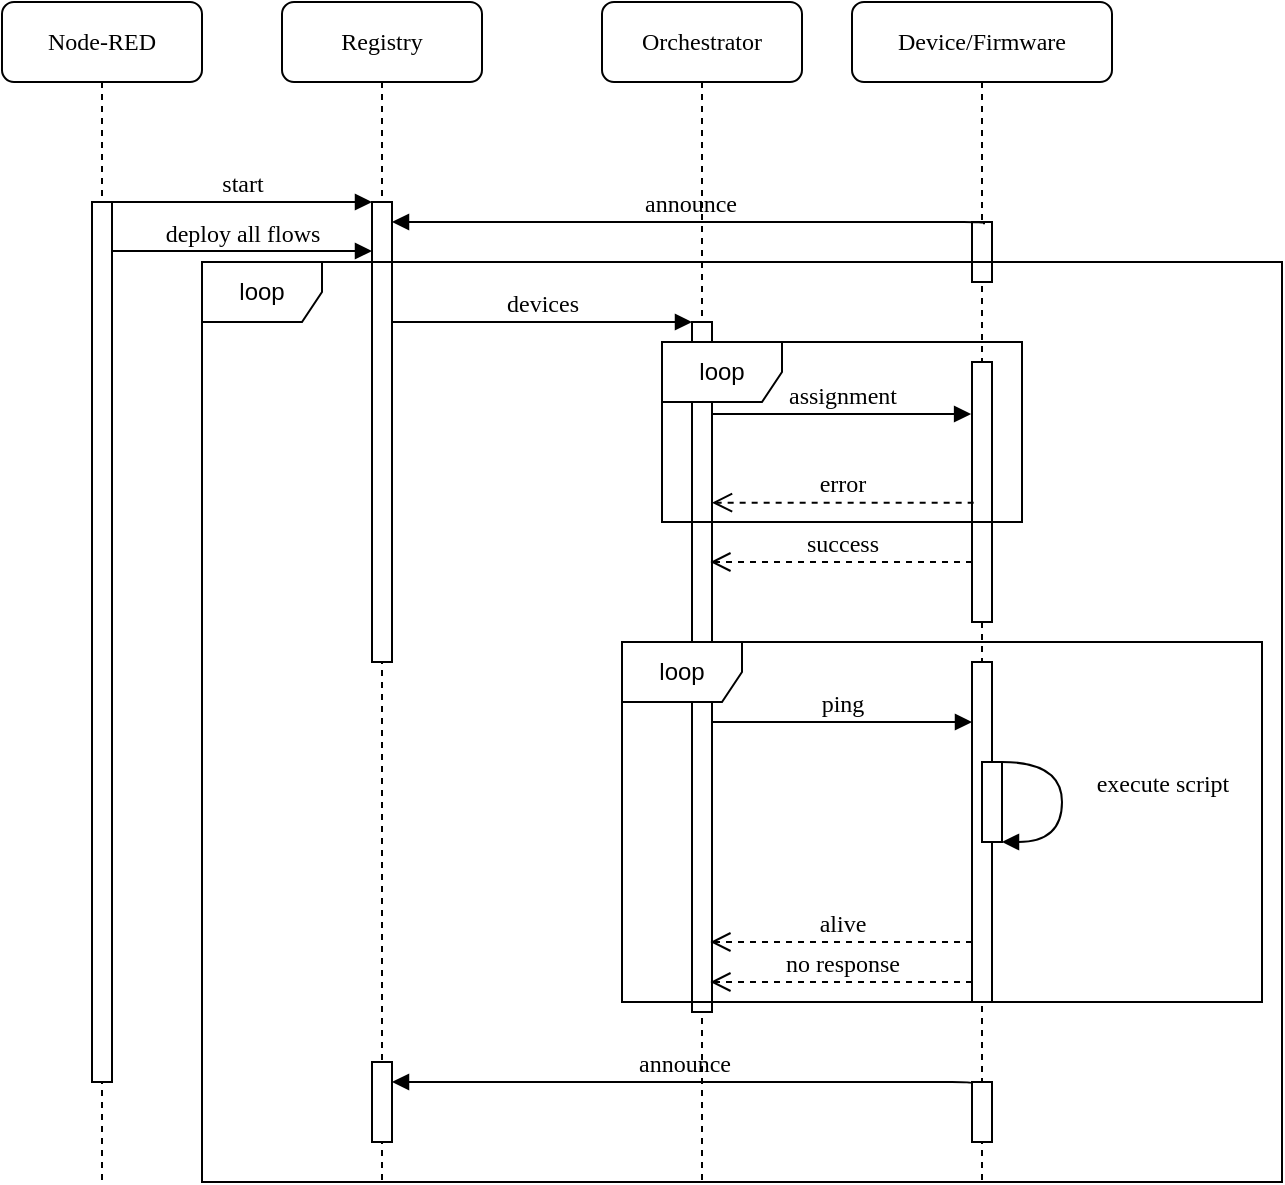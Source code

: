 <mxfile version="13.3.9" type="device"><diagram name="Page-1" id="13e1069c-82ec-6db2-03f1-153e76fe0fe0"><mxGraphModel dx="1422" dy="749" grid="1" gridSize="10" guides="1" tooltips="1" connect="1" arrows="1" fold="1" page="1" pageScale="1" pageWidth="1100" pageHeight="850" background="#ffffff" math="0" shadow="0"><root><mxCell id="0"/><mxCell id="1" parent="0"/><mxCell id="7baba1c4bc27f4b0-2" value="Registry" style="shape=umlLifeline;perimeter=lifelinePerimeter;whiteSpace=wrap;html=1;container=1;collapsible=0;recursiveResize=0;outlineConnect=0;rounded=1;shadow=0;comic=0;labelBackgroundColor=none;strokeWidth=1;fontFamily=Verdana;fontSize=12;align=center;" parent="1" vertex="1"><mxGeometry x="240" y="80" width="100" height="590" as="geometry"/></mxCell><mxCell id="7baba1c4bc27f4b0-10" value="" style="html=1;points=[];perimeter=orthogonalPerimeter;rounded=0;shadow=0;comic=0;labelBackgroundColor=none;strokeWidth=1;fontFamily=Verdana;fontSize=12;align=center;" parent="7baba1c4bc27f4b0-2" vertex="1"><mxGeometry x="45" y="100" width="10" height="230" as="geometry"/></mxCell><mxCell id="_u1A-wuztvYLbMrq7-VR-17" value="" style="html=1;points=[];perimeter=orthogonalPerimeter;rounded=0;shadow=0;comic=0;labelBackgroundColor=none;strokeWidth=1;fontFamily=Verdana;fontSize=12;align=center;" parent="7baba1c4bc27f4b0-2" vertex="1"><mxGeometry x="45" y="530" width="10" height="40" as="geometry"/></mxCell><mxCell id="7baba1c4bc27f4b0-3" value="Orchestrator" style="shape=umlLifeline;perimeter=lifelinePerimeter;whiteSpace=wrap;html=1;container=1;collapsible=0;recursiveResize=0;outlineConnect=0;rounded=1;shadow=0;comic=0;labelBackgroundColor=none;strokeWidth=1;fontFamily=Verdana;fontSize=12;align=center;" parent="1" vertex="1"><mxGeometry x="400" y="80" width="100" height="590" as="geometry"/></mxCell><mxCell id="7baba1c4bc27f4b0-13" value="" style="html=1;points=[];perimeter=orthogonalPerimeter;rounded=0;shadow=0;comic=0;labelBackgroundColor=none;strokeWidth=1;fontFamily=Verdana;fontSize=12;align=center;" parent="7baba1c4bc27f4b0-3" vertex="1"><mxGeometry x="45" y="160" width="10" height="160" as="geometry"/></mxCell><mxCell id="_u1A-wuztvYLbMrq7-VR-6" value="" style="html=1;points=[];perimeter=orthogonalPerimeter;rounded=0;shadow=0;comic=0;labelBackgroundColor=none;strokeWidth=1;fontFamily=Verdana;fontSize=12;align=center;" parent="7baba1c4bc27f4b0-3" vertex="1"><mxGeometry x="45" y="345" width="10" height="160" as="geometry"/></mxCell><mxCell id="7baba1c4bc27f4b0-4" value="Device/Firmware" style="shape=umlLifeline;perimeter=lifelinePerimeter;whiteSpace=wrap;html=1;container=1;collapsible=0;recursiveResize=0;outlineConnect=0;rounded=1;shadow=0;comic=0;labelBackgroundColor=none;strokeWidth=1;fontFamily=Verdana;fontSize=12;align=center;" parent="1" vertex="1"><mxGeometry x="525" y="80" width="130" height="590" as="geometry"/></mxCell><mxCell id="7baba1c4bc27f4b0-34" value="" style="html=1;points=[];perimeter=orthogonalPerimeter;rounded=0;shadow=0;comic=0;labelBackgroundColor=none;strokeWidth=1;fontFamily=Verdana;fontSize=12;align=center;" parent="7baba1c4bc27f4b0-4" vertex="1"><mxGeometry x="60" y="180" width="10" height="130" as="geometry"/></mxCell><mxCell id="7baba1c4bc27f4b0-22" value="" style="html=1;points=[];perimeter=orthogonalPerimeter;rounded=0;shadow=0;comic=0;labelBackgroundColor=none;strokeWidth=1;fontFamily=Verdana;fontSize=12;align=center;" parent="7baba1c4bc27f4b0-4" vertex="1"><mxGeometry x="60" y="330" width="10" height="170" as="geometry"/></mxCell><mxCell id="7baba1c4bc27f4b0-37" value="" style="html=1;points=[];perimeter=orthogonalPerimeter;rounded=0;shadow=0;comic=0;labelBackgroundColor=none;strokeWidth=1;fontFamily=Verdana;fontSize=12;align=center;" parent="7baba1c4bc27f4b0-4" vertex="1"><mxGeometry x="65" y="380" width="10" height="40" as="geometry"/></mxCell><mxCell id="7baba1c4bc27f4b0-39" value="execute script" style="html=1;verticalAlign=bottom;endArrow=block;labelBackgroundColor=none;fontFamily=Verdana;fontSize=12;elbow=vertical;edgeStyle=orthogonalEdgeStyle;curved=1;exitX=1;exitY=0;exitDx=0;exitDy=0;exitPerimeter=0;" parent="7baba1c4bc27f4b0-4" source="7baba1c4bc27f4b0-37" edge="1"><mxGeometry x="0.4" y="-54" relative="1" as="geometry"><mxPoint x="70.333" y="391" as="sourcePoint"/><mxPoint x="75" y="420" as="targetPoint"/><Array as="points"><mxPoint x="105" y="380"/><mxPoint x="105" y="420"/></Array><mxPoint x="50" y="34" as="offset"/></mxGeometry></mxCell><mxCell id="_u1A-wuztvYLbMrq7-VR-15" value="" style="html=1;points=[];perimeter=orthogonalPerimeter;rounded=0;shadow=0;comic=0;labelBackgroundColor=none;strokeWidth=1;fontFamily=Verdana;fontSize=12;align=center;" parent="7baba1c4bc27f4b0-4" vertex="1"><mxGeometry x="60" y="540" width="10" height="30" as="geometry"/></mxCell><mxCell id="7baba1c4bc27f4b0-8" value="Node-RED" style="shape=umlLifeline;perimeter=lifelinePerimeter;whiteSpace=wrap;html=1;container=1;collapsible=0;recursiveResize=0;outlineConnect=0;rounded=1;shadow=0;comic=0;labelBackgroundColor=none;strokeWidth=1;fontFamily=Verdana;fontSize=12;align=center;" parent="1" vertex="1"><mxGeometry x="100" y="80" width="100" height="590" as="geometry"/></mxCell><mxCell id="7baba1c4bc27f4b0-9" value="" style="html=1;points=[];perimeter=orthogonalPerimeter;rounded=0;shadow=0;comic=0;labelBackgroundColor=none;strokeWidth=1;fontFamily=Verdana;fontSize=12;align=center;" parent="7baba1c4bc27f4b0-8" vertex="1"><mxGeometry x="45" y="100" width="10" height="440" as="geometry"/></mxCell><mxCell id="7baba1c4bc27f4b0-16" value="" style="html=1;points=[];perimeter=orthogonalPerimeter;rounded=0;shadow=0;comic=0;labelBackgroundColor=none;strokeWidth=1;fontFamily=Verdana;fontSize=12;align=center;" parent="1" vertex="1"><mxGeometry x="585" y="190" width="10" height="30" as="geometry"/></mxCell><mxCell id="7baba1c4bc27f4b0-17" value="assignment" style="html=1;verticalAlign=bottom;endArrow=block;labelBackgroundColor=none;fontFamily=Verdana;fontSize=12;edgeStyle=elbowEdgeStyle;elbow=vertical;entryX=-0.045;entryY=0.202;entryDx=0;entryDy=0;entryPerimeter=0;" parent="1" source="7baba1c4bc27f4b0-13" target="7baba1c4bc27f4b0-34" edge="1"><mxGeometry x="1" y="-65" relative="1" as="geometry"><mxPoint x="510" y="220" as="sourcePoint"/><Array as="points"><mxPoint x="530" y="286"/></Array><mxPoint x="580" y="286" as="targetPoint"/><mxPoint as="offset"/></mxGeometry></mxCell><mxCell id="7baba1c4bc27f4b0-11" value="start" style="html=1;verticalAlign=bottom;endArrow=block;entryX=0;entryY=0;labelBackgroundColor=none;fontFamily=Verdana;fontSize=12;edgeStyle=elbowEdgeStyle;elbow=vertical;" parent="1" source="7baba1c4bc27f4b0-9" target="7baba1c4bc27f4b0-10" edge="1"><mxGeometry relative="1" as="geometry"><mxPoint x="220" y="190" as="sourcePoint"/></mxGeometry></mxCell><mxCell id="7baba1c4bc27f4b0-14" value="devices" style="html=1;verticalAlign=bottom;endArrow=block;entryX=0;entryY=0;labelBackgroundColor=none;fontFamily=Verdana;fontSize=12;edgeStyle=elbowEdgeStyle;elbow=vertical;" parent="1" source="7baba1c4bc27f4b0-10" target="7baba1c4bc27f4b0-13" edge="1"><mxGeometry relative="1" as="geometry"><mxPoint x="370" y="200" as="sourcePoint"/></mxGeometry></mxCell><mxCell id="_u1A-wuztvYLbMrq7-VR-1" value="announce" style="html=1;verticalAlign=bottom;endArrow=block;labelBackgroundColor=none;fontFamily=Verdana;fontSize=12;edgeStyle=elbowEdgeStyle;elbow=vertical;exitX=0.6;exitY=0.005;exitDx=0;exitDy=0;exitPerimeter=0;" parent="1" target="7baba1c4bc27f4b0-10" edge="1"><mxGeometry relative="1" as="geometry"><mxPoint x="591" y="191.1" as="sourcePoint"/><mxPoint x="300" y="190" as="targetPoint"/><Array as="points"><mxPoint x="570" y="190"/></Array></mxGeometry></mxCell><mxCell id="_u1A-wuztvYLbMrq7-VR-3" value="error" style="html=1;verticalAlign=bottom;endArrow=open;dashed=1;endSize=8;exitX=0.083;exitY=0.541;labelBackgroundColor=none;fontFamily=Verdana;fontSize=12;exitDx=0;exitDy=0;exitPerimeter=0;" parent="1" source="7baba1c4bc27f4b0-34" target="7baba1c4bc27f4b0-13" edge="1"><mxGeometry relative="1" as="geometry"><mxPoint x="460" y="330" as="targetPoint"/><mxPoint x="590" y="424" as="sourcePoint"/></mxGeometry></mxCell><mxCell id="_u1A-wuztvYLbMrq7-VR-4" value="success" style="html=1;verticalAlign=bottom;endArrow=open;dashed=1;endSize=8;exitX=0.083;exitY=0.541;labelBackgroundColor=none;fontFamily=Verdana;fontSize=12;exitDx=0;exitDy=0;exitPerimeter=0;" parent="1" edge="1"><mxGeometry relative="1" as="geometry"><mxPoint x="454.17" y="360.0" as="targetPoint"/><mxPoint x="585.0" y="360.0" as="sourcePoint"/></mxGeometry></mxCell><mxCell id="_u1A-wuztvYLbMrq7-VR-7" value="deploy all flows" style="html=1;verticalAlign=bottom;endArrow=block;labelBackgroundColor=none;fontFamily=Verdana;fontSize=12;edgeStyle=elbowEdgeStyle;elbow=vertical;entryX=0;entryY=0.107;entryDx=0;entryDy=0;entryPerimeter=0;" parent="1" source="7baba1c4bc27f4b0-9" target="7baba1c4bc27f4b0-10" edge="1"><mxGeometry relative="1" as="geometry"><mxPoint x="160" y="205" as="sourcePoint"/><mxPoint x="280" y="205" as="targetPoint"/></mxGeometry></mxCell><mxCell id="_u1A-wuztvYLbMrq7-VR-8" value="ping" style="html=1;verticalAlign=bottom;endArrow=block;labelBackgroundColor=none;fontFamily=Verdana;fontSize=12;edgeStyle=elbowEdgeStyle;elbow=vertical;entryX=-0.045;entryY=0.202;entryDx=0;entryDy=0;entryPerimeter=0;" parent="1" edge="1"><mxGeometry x="1" y="-65" relative="1" as="geometry"><mxPoint x="455.45" y="440" as="sourcePoint"/><Array as="points"><mxPoint x="530.45" y="440"/></Array><mxPoint x="585.0" y="440.26" as="targetPoint"/><mxPoint as="offset"/></mxGeometry></mxCell><mxCell id="_u1A-wuztvYLbMrq7-VR-10" value="alive" style="html=1;verticalAlign=bottom;endArrow=open;dashed=1;endSize=8;exitX=0.083;exitY=0.541;labelBackgroundColor=none;fontFamily=Verdana;fontSize=12;exitDx=0;exitDy=0;exitPerimeter=0;" parent="1" edge="1"><mxGeometry relative="1" as="geometry"><mxPoint x="454.17" y="550.0" as="targetPoint"/><mxPoint x="585.0" y="550.0" as="sourcePoint"/></mxGeometry></mxCell><mxCell id="_u1A-wuztvYLbMrq7-VR-13" value="no response" style="html=1;verticalAlign=bottom;endArrow=open;dashed=1;endSize=8;exitX=0.083;exitY=0.541;labelBackgroundColor=none;fontFamily=Verdana;fontSize=12;exitDx=0;exitDy=0;exitPerimeter=0;" parent="1" edge="1"><mxGeometry relative="1" as="geometry"><mxPoint x="454.17" y="570" as="targetPoint"/><mxPoint x="585" y="570" as="sourcePoint"/></mxGeometry></mxCell><mxCell id="_u1A-wuztvYLbMrq7-VR-16" value="announce" style="html=1;verticalAlign=bottom;endArrow=block;labelBackgroundColor=none;fontFamily=Verdana;fontSize=12;edgeStyle=elbowEdgeStyle;elbow=vertical;exitX=0.6;exitY=0.005;exitDx=0;exitDy=0;exitPerimeter=0;" parent="1" edge="1"><mxGeometry relative="1" as="geometry"><mxPoint x="585" y="621.1" as="sourcePoint"/><mxPoint x="295" y="620" as="targetPoint"/><Array as="points"><mxPoint x="564" y="620"/></Array></mxGeometry></mxCell><mxCell id="-SsUvLkNjW_aWVvtovac-1" value="loop" style="shape=umlFrame;whiteSpace=wrap;html=1;" vertex="1" parent="1"><mxGeometry x="410" y="400" width="320" height="180" as="geometry"/></mxCell><mxCell id="-SsUvLkNjW_aWVvtovac-2" value="loop" style="shape=umlFrame;whiteSpace=wrap;html=1;" vertex="1" parent="1"><mxGeometry x="430" y="250" width="180" height="90" as="geometry"/></mxCell><mxCell id="-SsUvLkNjW_aWVvtovac-4" value="loop" style="shape=umlFrame;whiteSpace=wrap;html=1;" vertex="1" parent="1"><mxGeometry x="200" y="210" width="540" height="460" as="geometry"/></mxCell></root></mxGraphModel></diagram></mxfile>